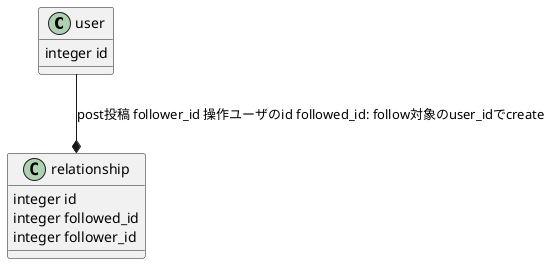 @startuml
class user {
    integer id
}
class relationship {
    integer id
    integer followed_id
    integer follower_id
}

user --* relationship :post投稿 follower_id 操作ユーザのid followed_id: follow対象のuser_idでcreate

@enduml